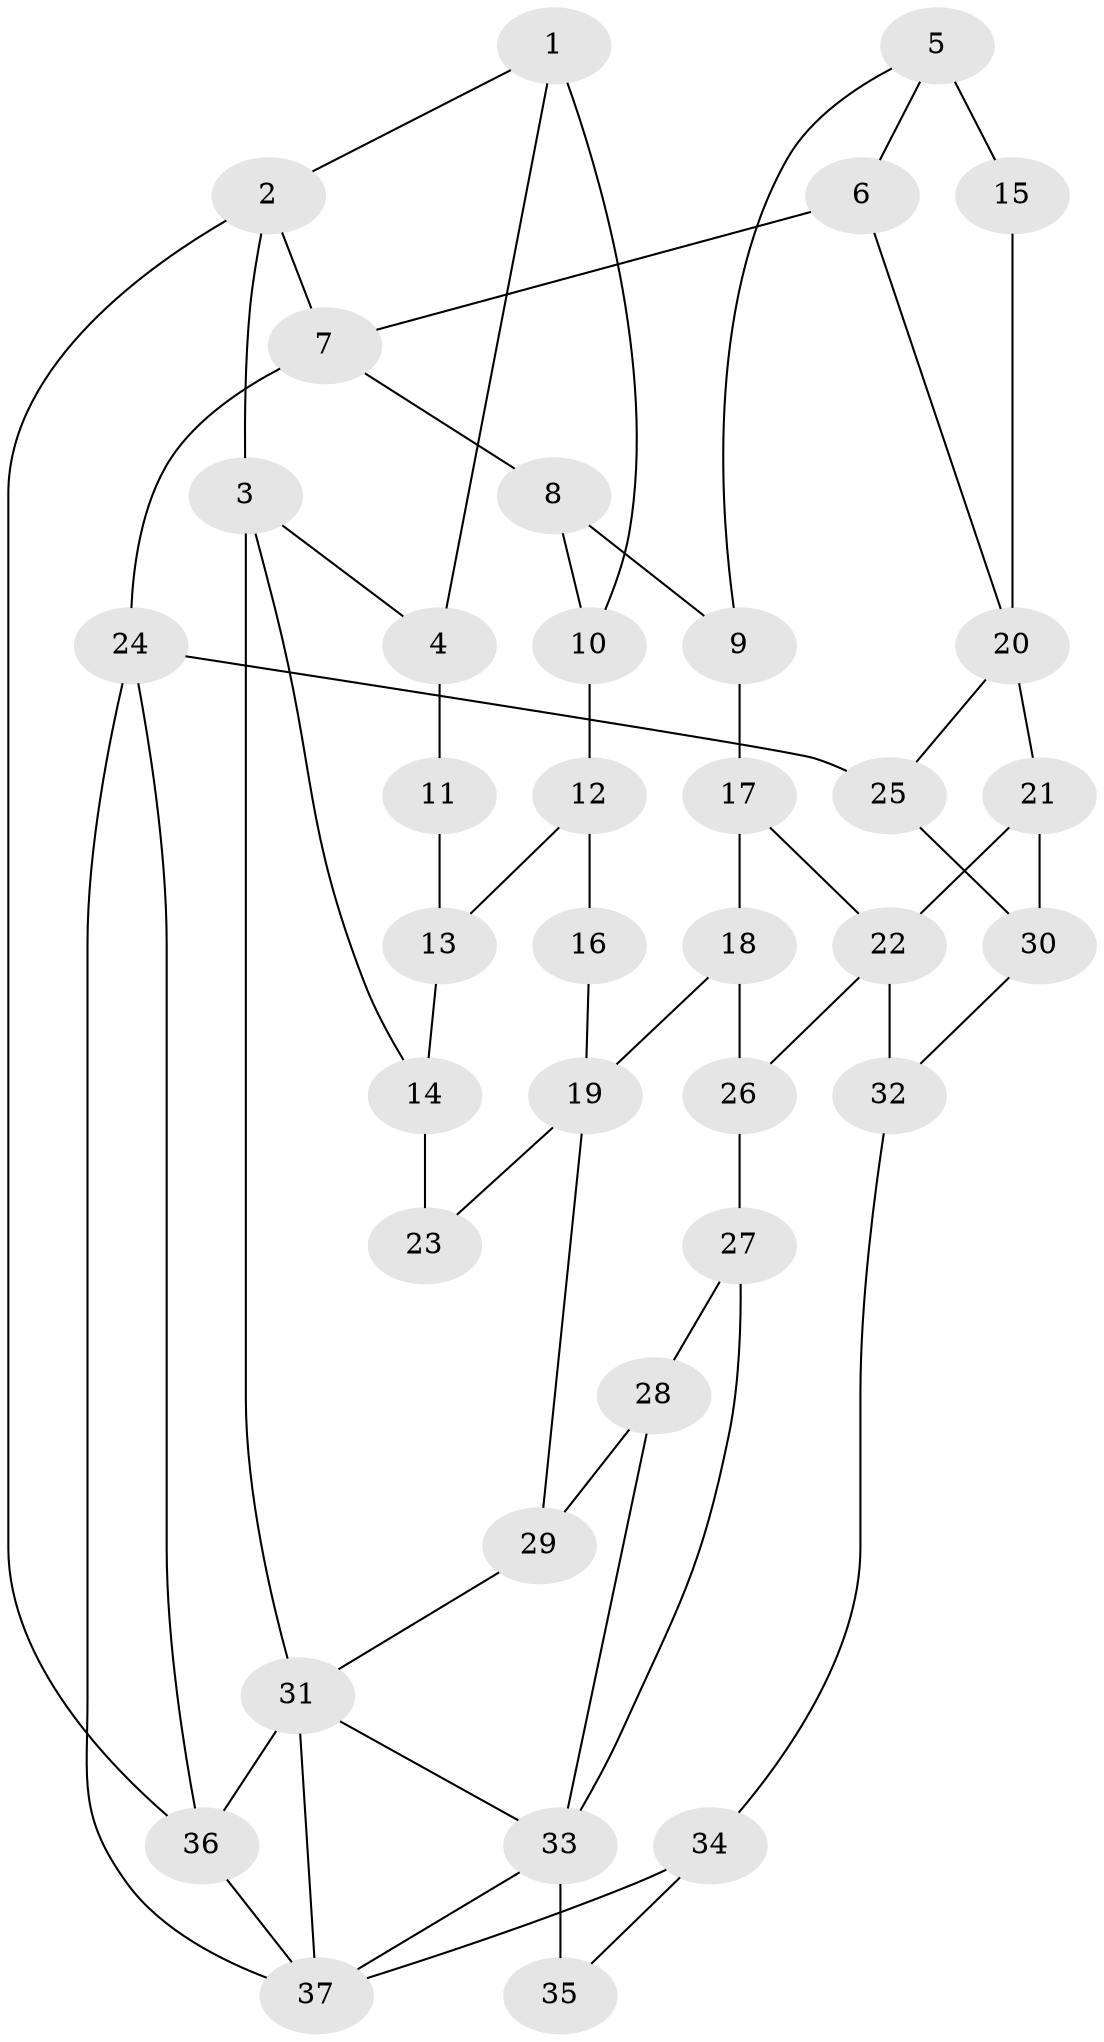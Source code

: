 // original degree distribution, {3: 0.04054054054054054, 6: 0.24324324324324326, 5: 0.47297297297297297, 4: 0.24324324324324326}
// Generated by graph-tools (version 1.1) at 2025/38/03/09/25 02:38:37]
// undirected, 37 vertices, 60 edges
graph export_dot {
graph [start="1"]
  node [color=gray90,style=filled];
  1;
  2;
  3;
  4;
  5;
  6;
  7;
  8;
  9;
  10;
  11;
  12;
  13;
  14;
  15;
  16;
  17;
  18;
  19;
  20;
  21;
  22;
  23;
  24;
  25;
  26;
  27;
  28;
  29;
  30;
  31;
  32;
  33;
  34;
  35;
  36;
  37;
  1 -- 2 [weight=1.0];
  1 -- 4 [weight=1.0];
  1 -- 10 [weight=2.0];
  2 -- 3 [weight=1.0];
  2 -- 7 [weight=1.0];
  2 -- 36 [weight=1.0];
  3 -- 4 [weight=1.0];
  3 -- 14 [weight=1.0];
  3 -- 31 [weight=2.0];
  4 -- 11 [weight=2.0];
  5 -- 6 [weight=1.0];
  5 -- 9 [weight=1.0];
  5 -- 15 [weight=2.0];
  6 -- 7 [weight=1.0];
  6 -- 20 [weight=1.0];
  7 -- 8 [weight=1.0];
  7 -- 24 [weight=1.0];
  8 -- 9 [weight=1.0];
  8 -- 10 [weight=2.0];
  9 -- 17 [weight=1.0];
  10 -- 12 [weight=2.0];
  11 -- 13 [weight=1.0];
  12 -- 13 [weight=1.0];
  12 -- 16 [weight=2.0];
  13 -- 14 [weight=1.0];
  14 -- 23 [weight=1.0];
  15 -- 20 [weight=1.0];
  16 -- 19 [weight=2.0];
  17 -- 18 [weight=1.0];
  17 -- 22 [weight=1.0];
  18 -- 19 [weight=1.0];
  18 -- 26 [weight=1.0];
  19 -- 23 [weight=2.0];
  19 -- 29 [weight=1.0];
  20 -- 21 [weight=2.0];
  20 -- 25 [weight=1.0];
  21 -- 22 [weight=2.0];
  21 -- 30 [weight=2.0];
  22 -- 26 [weight=1.0];
  22 -- 32 [weight=2.0];
  24 -- 25 [weight=1.0];
  24 -- 36 [weight=1.0];
  24 -- 37 [weight=1.0];
  25 -- 30 [weight=1.0];
  26 -- 27 [weight=1.0];
  27 -- 28 [weight=1.0];
  27 -- 33 [weight=1.0];
  28 -- 29 [weight=1.0];
  28 -- 33 [weight=1.0];
  29 -- 31 [weight=1.0];
  30 -- 32 [weight=1.0];
  31 -- 33 [weight=1.0];
  31 -- 36 [weight=1.0];
  31 -- 37 [weight=1.0];
  32 -- 34 [weight=1.0];
  33 -- 35 [weight=2.0];
  33 -- 37 [weight=1.0];
  34 -- 35 [weight=1.0];
  34 -- 37 [weight=1.0];
  36 -- 37 [weight=1.0];
}

